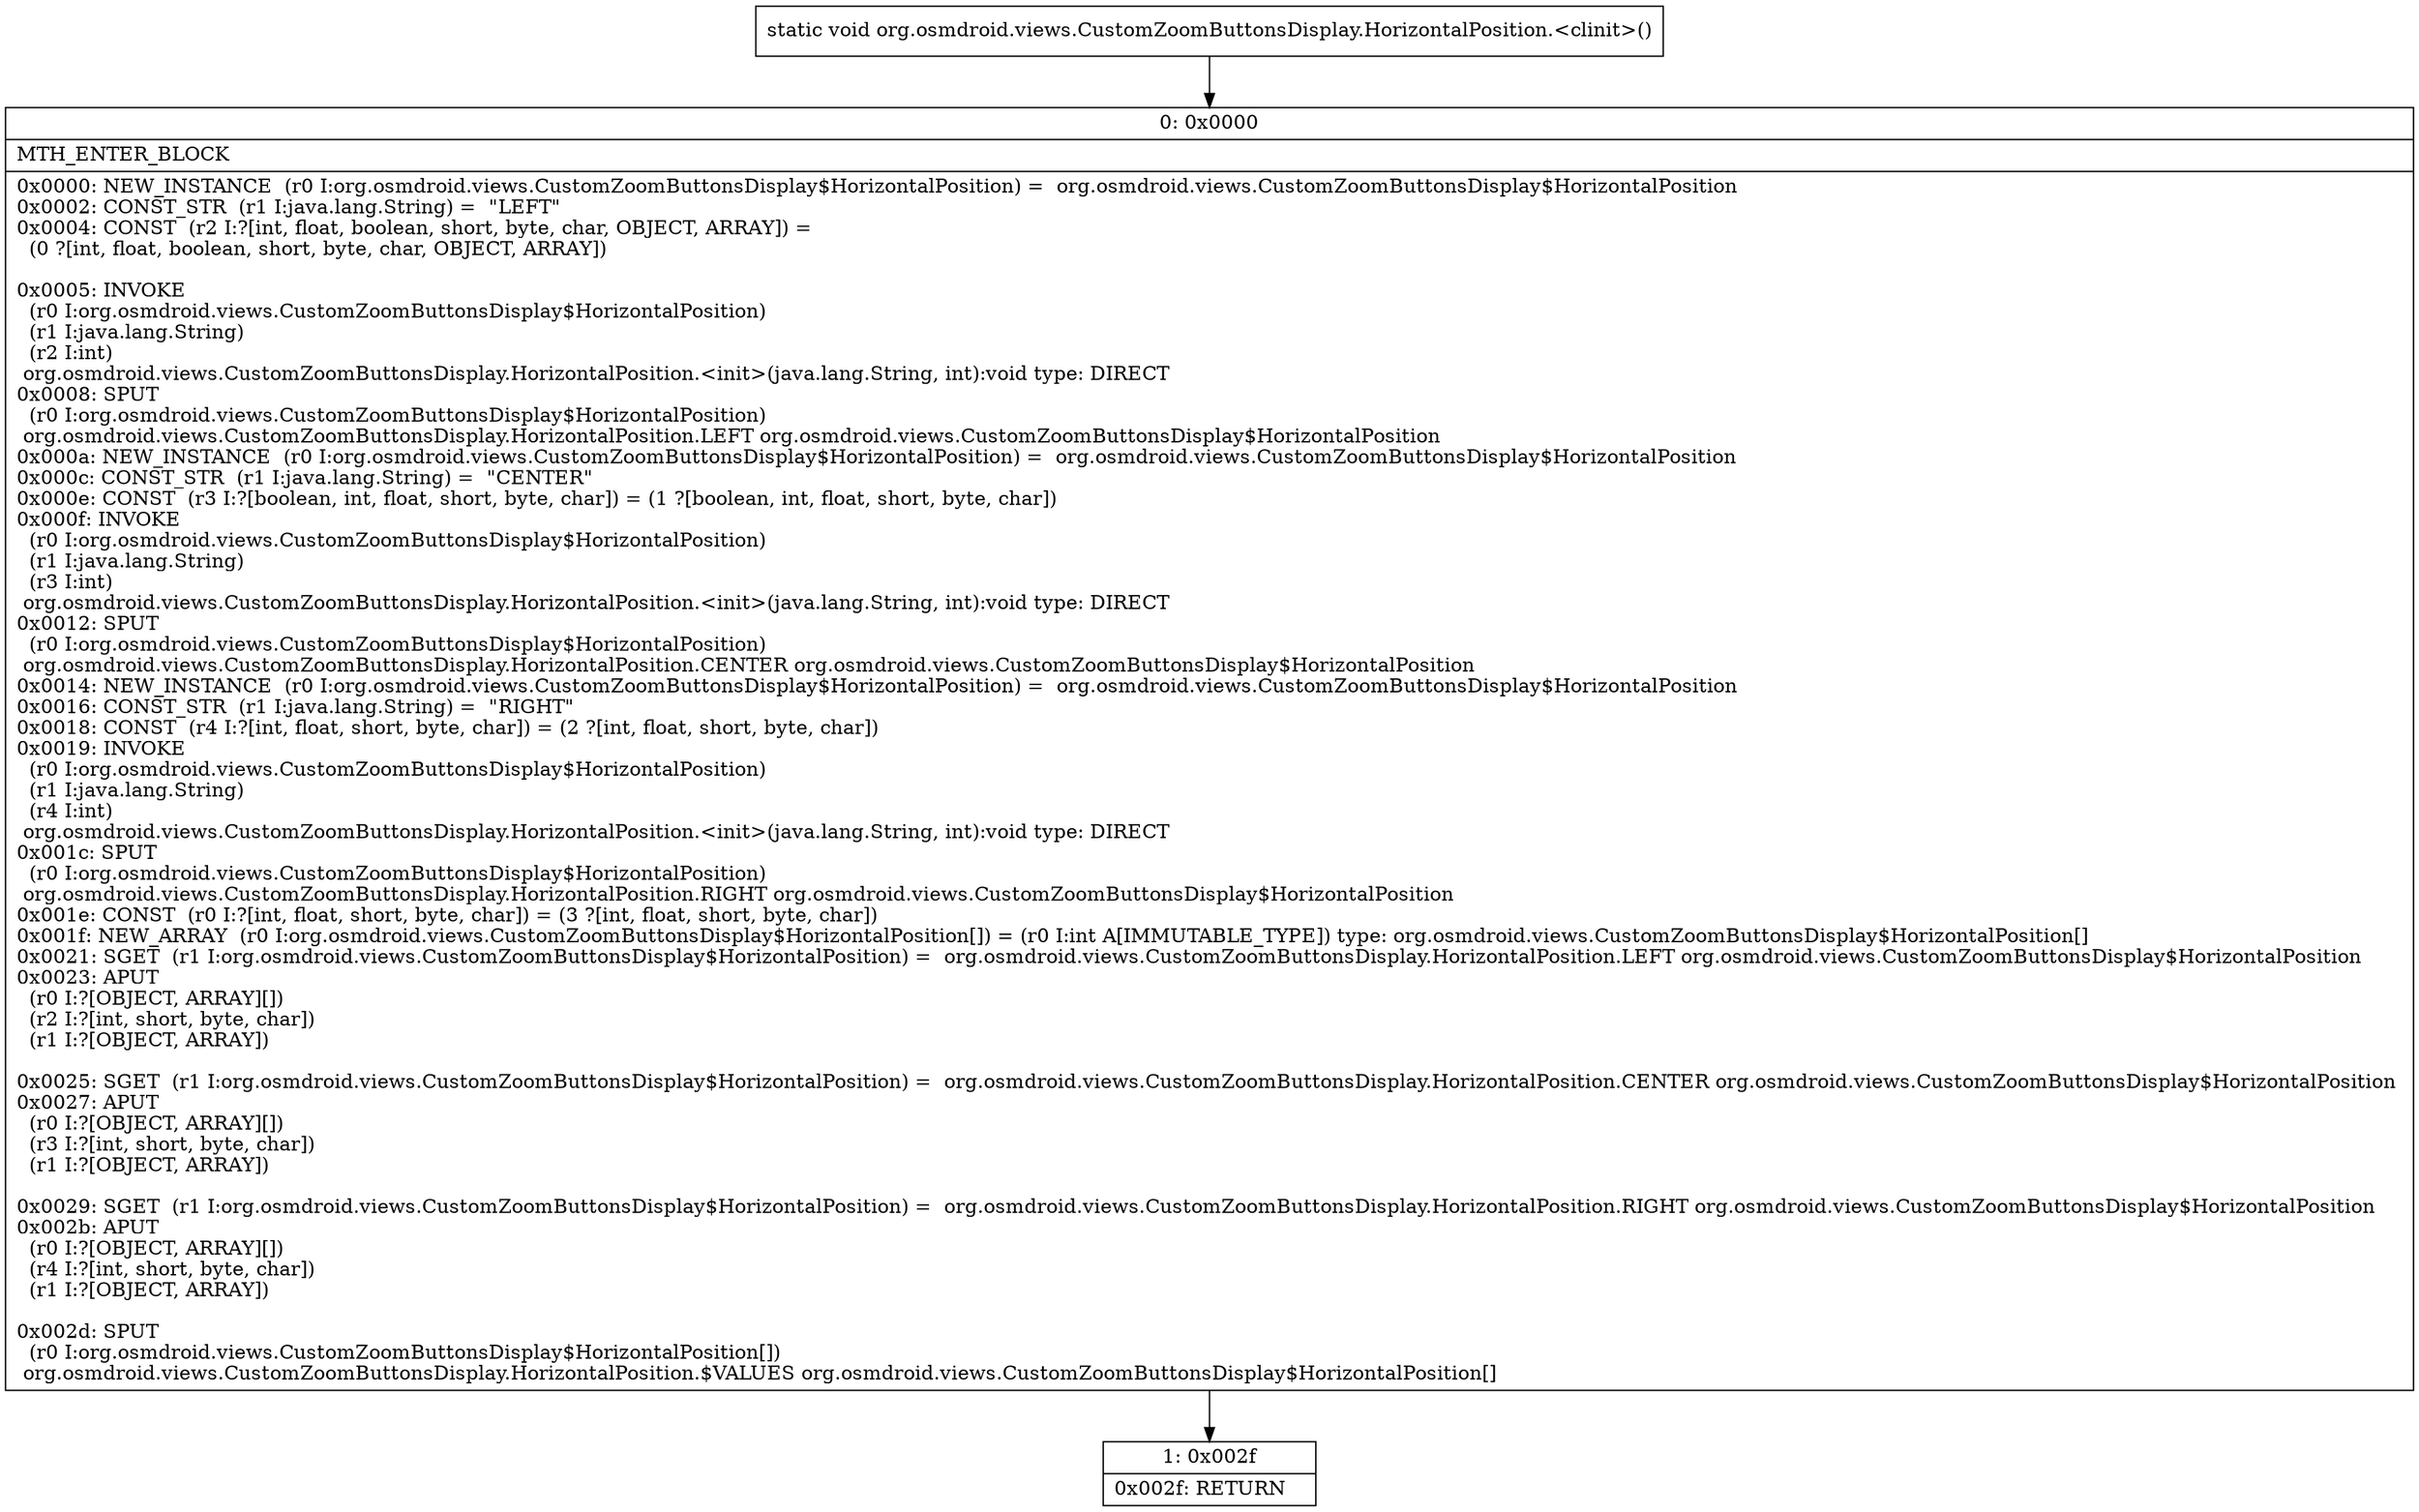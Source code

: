 digraph "CFG fororg.osmdroid.views.CustomZoomButtonsDisplay.HorizontalPosition.\<clinit\>()V" {
Node_0 [shape=record,label="{0\:\ 0x0000|MTH_ENTER_BLOCK\l|0x0000: NEW_INSTANCE  (r0 I:org.osmdroid.views.CustomZoomButtonsDisplay$HorizontalPosition) =  org.osmdroid.views.CustomZoomButtonsDisplay$HorizontalPosition \l0x0002: CONST_STR  (r1 I:java.lang.String) =  \"LEFT\" \l0x0004: CONST  (r2 I:?[int, float, boolean, short, byte, char, OBJECT, ARRAY]) = \l  (0 ?[int, float, boolean, short, byte, char, OBJECT, ARRAY])\l \l0x0005: INVOKE  \l  (r0 I:org.osmdroid.views.CustomZoomButtonsDisplay$HorizontalPosition)\l  (r1 I:java.lang.String)\l  (r2 I:int)\l org.osmdroid.views.CustomZoomButtonsDisplay.HorizontalPosition.\<init\>(java.lang.String, int):void type: DIRECT \l0x0008: SPUT  \l  (r0 I:org.osmdroid.views.CustomZoomButtonsDisplay$HorizontalPosition)\l org.osmdroid.views.CustomZoomButtonsDisplay.HorizontalPosition.LEFT org.osmdroid.views.CustomZoomButtonsDisplay$HorizontalPosition \l0x000a: NEW_INSTANCE  (r0 I:org.osmdroid.views.CustomZoomButtonsDisplay$HorizontalPosition) =  org.osmdroid.views.CustomZoomButtonsDisplay$HorizontalPosition \l0x000c: CONST_STR  (r1 I:java.lang.String) =  \"CENTER\" \l0x000e: CONST  (r3 I:?[boolean, int, float, short, byte, char]) = (1 ?[boolean, int, float, short, byte, char]) \l0x000f: INVOKE  \l  (r0 I:org.osmdroid.views.CustomZoomButtonsDisplay$HorizontalPosition)\l  (r1 I:java.lang.String)\l  (r3 I:int)\l org.osmdroid.views.CustomZoomButtonsDisplay.HorizontalPosition.\<init\>(java.lang.String, int):void type: DIRECT \l0x0012: SPUT  \l  (r0 I:org.osmdroid.views.CustomZoomButtonsDisplay$HorizontalPosition)\l org.osmdroid.views.CustomZoomButtonsDisplay.HorizontalPosition.CENTER org.osmdroid.views.CustomZoomButtonsDisplay$HorizontalPosition \l0x0014: NEW_INSTANCE  (r0 I:org.osmdroid.views.CustomZoomButtonsDisplay$HorizontalPosition) =  org.osmdroid.views.CustomZoomButtonsDisplay$HorizontalPosition \l0x0016: CONST_STR  (r1 I:java.lang.String) =  \"RIGHT\" \l0x0018: CONST  (r4 I:?[int, float, short, byte, char]) = (2 ?[int, float, short, byte, char]) \l0x0019: INVOKE  \l  (r0 I:org.osmdroid.views.CustomZoomButtonsDisplay$HorizontalPosition)\l  (r1 I:java.lang.String)\l  (r4 I:int)\l org.osmdroid.views.CustomZoomButtonsDisplay.HorizontalPosition.\<init\>(java.lang.String, int):void type: DIRECT \l0x001c: SPUT  \l  (r0 I:org.osmdroid.views.CustomZoomButtonsDisplay$HorizontalPosition)\l org.osmdroid.views.CustomZoomButtonsDisplay.HorizontalPosition.RIGHT org.osmdroid.views.CustomZoomButtonsDisplay$HorizontalPosition \l0x001e: CONST  (r0 I:?[int, float, short, byte, char]) = (3 ?[int, float, short, byte, char]) \l0x001f: NEW_ARRAY  (r0 I:org.osmdroid.views.CustomZoomButtonsDisplay$HorizontalPosition[]) = (r0 I:int A[IMMUTABLE_TYPE]) type: org.osmdroid.views.CustomZoomButtonsDisplay$HorizontalPosition[] \l0x0021: SGET  (r1 I:org.osmdroid.views.CustomZoomButtonsDisplay$HorizontalPosition) =  org.osmdroid.views.CustomZoomButtonsDisplay.HorizontalPosition.LEFT org.osmdroid.views.CustomZoomButtonsDisplay$HorizontalPosition \l0x0023: APUT  \l  (r0 I:?[OBJECT, ARRAY][])\l  (r2 I:?[int, short, byte, char])\l  (r1 I:?[OBJECT, ARRAY])\l \l0x0025: SGET  (r1 I:org.osmdroid.views.CustomZoomButtonsDisplay$HorizontalPosition) =  org.osmdroid.views.CustomZoomButtonsDisplay.HorizontalPosition.CENTER org.osmdroid.views.CustomZoomButtonsDisplay$HorizontalPosition \l0x0027: APUT  \l  (r0 I:?[OBJECT, ARRAY][])\l  (r3 I:?[int, short, byte, char])\l  (r1 I:?[OBJECT, ARRAY])\l \l0x0029: SGET  (r1 I:org.osmdroid.views.CustomZoomButtonsDisplay$HorizontalPosition) =  org.osmdroid.views.CustomZoomButtonsDisplay.HorizontalPosition.RIGHT org.osmdroid.views.CustomZoomButtonsDisplay$HorizontalPosition \l0x002b: APUT  \l  (r0 I:?[OBJECT, ARRAY][])\l  (r4 I:?[int, short, byte, char])\l  (r1 I:?[OBJECT, ARRAY])\l \l0x002d: SPUT  \l  (r0 I:org.osmdroid.views.CustomZoomButtonsDisplay$HorizontalPosition[])\l org.osmdroid.views.CustomZoomButtonsDisplay.HorizontalPosition.$VALUES org.osmdroid.views.CustomZoomButtonsDisplay$HorizontalPosition[] \l}"];
Node_1 [shape=record,label="{1\:\ 0x002f|0x002f: RETURN   \l}"];
MethodNode[shape=record,label="{static void org.osmdroid.views.CustomZoomButtonsDisplay.HorizontalPosition.\<clinit\>() }"];
MethodNode -> Node_0;
Node_0 -> Node_1;
}

